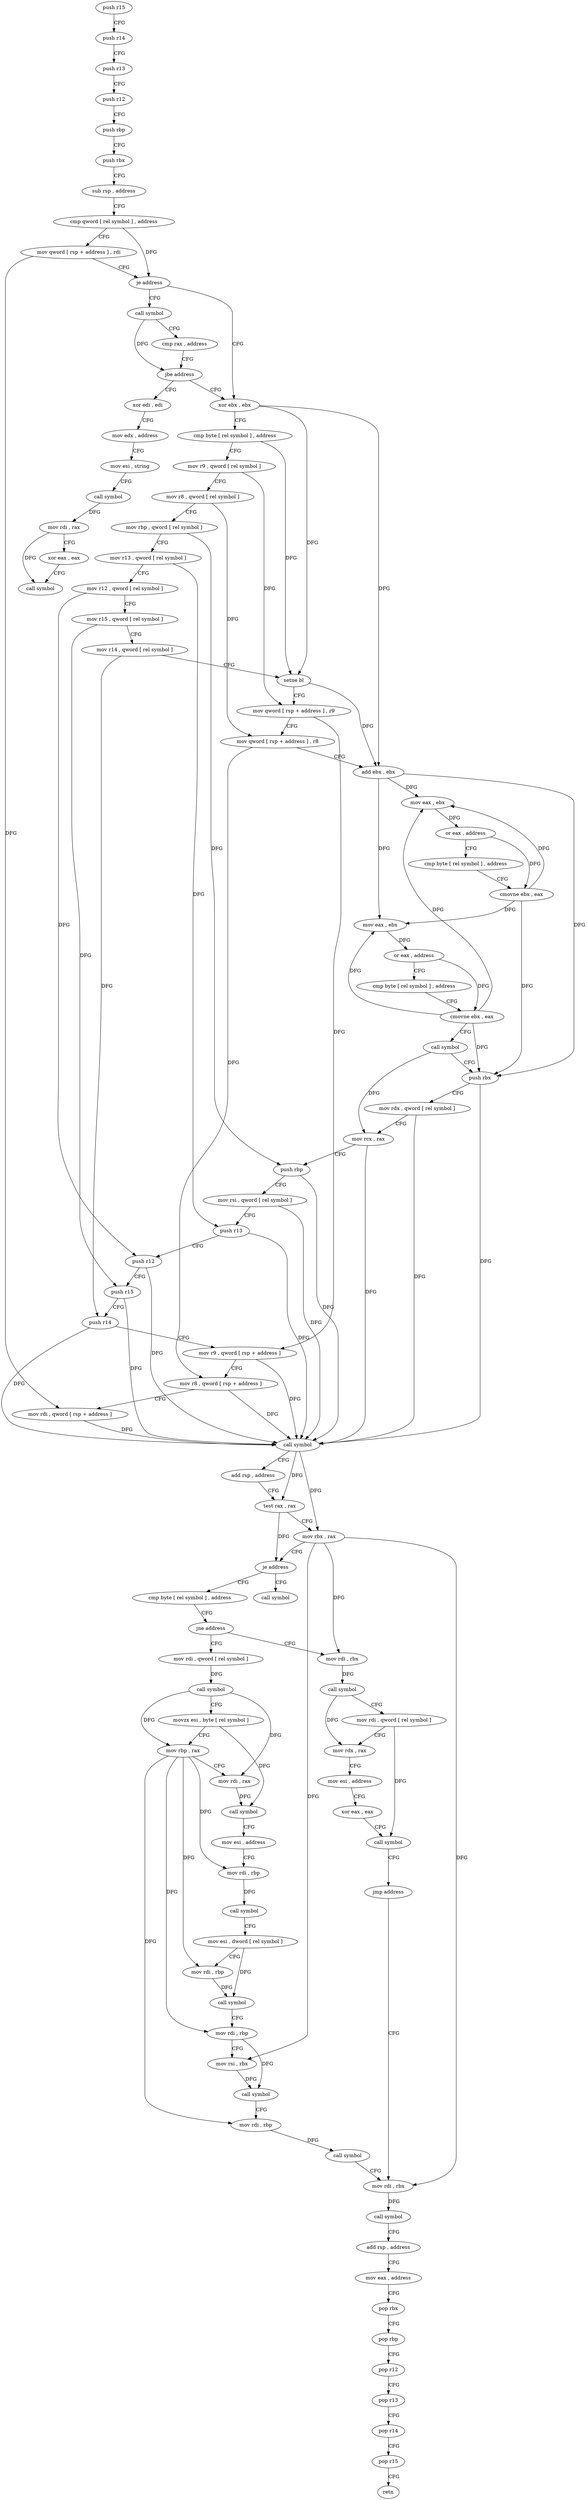 digraph "func" {
"4219312" [label = "push r15" ]
"4219314" [label = "push r14" ]
"4219316" [label = "push r13" ]
"4219318" [label = "push r12" ]
"4219320" [label = "push rbp" ]
"4219321" [label = "push rbx" ]
"4219322" [label = "sub rsp , address" ]
"4219326" [label = "cmp qword [ rel symbol ] , address" ]
"4219334" [label = "mov qword [ rsp + address ] , rdi" ]
"4219339" [label = "je address" ]
"4219680" [label = "call symbol" ]
"4219345" [label = "xor ebx , ebx" ]
"4219685" [label = "cmp rax , address" ]
"4219689" [label = "jbe address" ]
"4219695" [label = "xor edi , edi" ]
"4219347" [label = "cmp byte [ rel symbol ] , address" ]
"4219354" [label = "mov r9 , qword [ rel symbol ]" ]
"4219361" [label = "mov r8 , qword [ rel symbol ]" ]
"4219368" [label = "mov rbp , qword [ rel symbol ]" ]
"4219375" [label = "mov r13 , qword [ rel symbol ]" ]
"4219382" [label = "mov r12 , qword [ rel symbol ]" ]
"4219389" [label = "mov r15 , qword [ rel symbol ]" ]
"4219396" [label = "mov r14 , qword [ rel symbol ]" ]
"4219403" [label = "setne bl" ]
"4219406" [label = "mov qword [ rsp + address ] , r9" ]
"4219411" [label = "mov qword [ rsp + address ] , r8" ]
"4219416" [label = "add ebx , ebx" ]
"4219418" [label = "mov eax , ebx" ]
"4219420" [label = "or eax , address" ]
"4219423" [label = "cmp byte [ rel symbol ] , address" ]
"4219430" [label = "cmovne ebx , eax" ]
"4219433" [label = "mov eax , ebx" ]
"4219435" [label = "or eax , address" ]
"4219438" [label = "cmp byte [ rel symbol ] , address" ]
"4219445" [label = "cmovne ebx , eax" ]
"4219448" [label = "call symbol" ]
"4219453" [label = "push rbx" ]
"4219454" [label = "mov rdx , qword [ rel symbol ]" ]
"4219461" [label = "mov rcx , rax" ]
"4219464" [label = "push rbp" ]
"4219465" [label = "mov rsi , qword [ rel symbol ]" ]
"4219472" [label = "push r13" ]
"4219474" [label = "push r12" ]
"4219476" [label = "push r15" ]
"4219478" [label = "push r14" ]
"4219480" [label = "mov r9 , qword [ rsp + address ]" ]
"4219485" [label = "mov r8 , qword [ rsp + address ]" ]
"4219490" [label = "mov rdi , qword [ rsp + address ]" ]
"4219495" [label = "call symbol" ]
"4219500" [label = "add rsp , address" ]
"4219504" [label = "test rax , rax" ]
"4219507" [label = "mov rbx , rax" ]
"4219510" [label = "je address" ]
"4219664" [label = "call symbol" ]
"4219516" [label = "cmp byte [ rel symbol ] , address" ]
"4219697" [label = "mov edx , address" ]
"4219702" [label = "mov esi , string" ]
"4219707" [label = "call symbol" ]
"4219712" [label = "mov rdi , rax" ]
"4219715" [label = "xor eax , eax" ]
"4219717" [label = "call symbol" ]
"4219523" [label = "jne address" ]
"4219632" [label = "mov rdi , rbx" ]
"4219525" [label = "mov rdi , qword [ rel symbol ]" ]
"4219635" [label = "call symbol" ]
"4219640" [label = "mov rdi , qword [ rel symbol ]" ]
"4219647" [label = "mov rdx , rax" ]
"4219650" [label = "mov esi , address" ]
"4219655" [label = "xor eax , eax" ]
"4219657" [label = "call symbol" ]
"4219662" [label = "jmp address" ]
"4219601" [label = "mov rdi , rbx" ]
"4219532" [label = "call symbol" ]
"4219537" [label = "movzx esi , byte [ rel symbol ]" ]
"4219544" [label = "mov rbp , rax" ]
"4219547" [label = "mov rdi , rax" ]
"4219550" [label = "call symbol" ]
"4219555" [label = "mov esi , address" ]
"4219560" [label = "mov rdi , rbp" ]
"4219563" [label = "call symbol" ]
"4219568" [label = "mov esi , dword [ rel symbol ]" ]
"4219574" [label = "mov rdi , rbp" ]
"4219577" [label = "call symbol" ]
"4219582" [label = "mov rdi , rbp" ]
"4219585" [label = "mov rsi , rbx" ]
"4219588" [label = "call symbol" ]
"4219593" [label = "mov rdi , rbp" ]
"4219596" [label = "call symbol" ]
"4219604" [label = "call symbol" ]
"4219609" [label = "add rsp , address" ]
"4219613" [label = "mov eax , address" ]
"4219618" [label = "pop rbx" ]
"4219619" [label = "pop rbp" ]
"4219620" [label = "pop r12" ]
"4219622" [label = "pop r13" ]
"4219624" [label = "pop r14" ]
"4219626" [label = "pop r15" ]
"4219628" [label = "retn" ]
"4219312" -> "4219314" [ label = "CFG" ]
"4219314" -> "4219316" [ label = "CFG" ]
"4219316" -> "4219318" [ label = "CFG" ]
"4219318" -> "4219320" [ label = "CFG" ]
"4219320" -> "4219321" [ label = "CFG" ]
"4219321" -> "4219322" [ label = "CFG" ]
"4219322" -> "4219326" [ label = "CFG" ]
"4219326" -> "4219334" [ label = "CFG" ]
"4219326" -> "4219339" [ label = "DFG" ]
"4219334" -> "4219339" [ label = "CFG" ]
"4219334" -> "4219490" [ label = "DFG" ]
"4219339" -> "4219680" [ label = "CFG" ]
"4219339" -> "4219345" [ label = "CFG" ]
"4219680" -> "4219685" [ label = "CFG" ]
"4219680" -> "4219689" [ label = "DFG" ]
"4219345" -> "4219347" [ label = "CFG" ]
"4219345" -> "4219403" [ label = "DFG" ]
"4219345" -> "4219416" [ label = "DFG" ]
"4219685" -> "4219689" [ label = "CFG" ]
"4219689" -> "4219345" [ label = "CFG" ]
"4219689" -> "4219695" [ label = "CFG" ]
"4219695" -> "4219697" [ label = "CFG" ]
"4219347" -> "4219354" [ label = "CFG" ]
"4219347" -> "4219403" [ label = "DFG" ]
"4219354" -> "4219361" [ label = "CFG" ]
"4219354" -> "4219406" [ label = "DFG" ]
"4219361" -> "4219368" [ label = "CFG" ]
"4219361" -> "4219411" [ label = "DFG" ]
"4219368" -> "4219375" [ label = "CFG" ]
"4219368" -> "4219464" [ label = "DFG" ]
"4219375" -> "4219382" [ label = "CFG" ]
"4219375" -> "4219472" [ label = "DFG" ]
"4219382" -> "4219389" [ label = "CFG" ]
"4219382" -> "4219474" [ label = "DFG" ]
"4219389" -> "4219396" [ label = "CFG" ]
"4219389" -> "4219476" [ label = "DFG" ]
"4219396" -> "4219403" [ label = "CFG" ]
"4219396" -> "4219478" [ label = "DFG" ]
"4219403" -> "4219406" [ label = "CFG" ]
"4219403" -> "4219416" [ label = "DFG" ]
"4219406" -> "4219411" [ label = "CFG" ]
"4219406" -> "4219480" [ label = "DFG" ]
"4219411" -> "4219416" [ label = "CFG" ]
"4219411" -> "4219485" [ label = "DFG" ]
"4219416" -> "4219418" [ label = "DFG" ]
"4219416" -> "4219433" [ label = "DFG" ]
"4219416" -> "4219453" [ label = "DFG" ]
"4219418" -> "4219420" [ label = "DFG" ]
"4219420" -> "4219423" [ label = "CFG" ]
"4219420" -> "4219430" [ label = "DFG" ]
"4219423" -> "4219430" [ label = "CFG" ]
"4219430" -> "4219433" [ label = "DFG" ]
"4219430" -> "4219418" [ label = "DFG" ]
"4219430" -> "4219453" [ label = "DFG" ]
"4219433" -> "4219435" [ label = "DFG" ]
"4219435" -> "4219438" [ label = "CFG" ]
"4219435" -> "4219445" [ label = "DFG" ]
"4219438" -> "4219445" [ label = "CFG" ]
"4219445" -> "4219448" [ label = "CFG" ]
"4219445" -> "4219418" [ label = "DFG" ]
"4219445" -> "4219433" [ label = "DFG" ]
"4219445" -> "4219453" [ label = "DFG" ]
"4219448" -> "4219453" [ label = "CFG" ]
"4219448" -> "4219461" [ label = "DFG" ]
"4219453" -> "4219454" [ label = "CFG" ]
"4219453" -> "4219495" [ label = "DFG" ]
"4219454" -> "4219461" [ label = "CFG" ]
"4219454" -> "4219495" [ label = "DFG" ]
"4219461" -> "4219464" [ label = "CFG" ]
"4219461" -> "4219495" [ label = "DFG" ]
"4219464" -> "4219465" [ label = "CFG" ]
"4219464" -> "4219495" [ label = "DFG" ]
"4219465" -> "4219472" [ label = "CFG" ]
"4219465" -> "4219495" [ label = "DFG" ]
"4219472" -> "4219474" [ label = "CFG" ]
"4219472" -> "4219495" [ label = "DFG" ]
"4219474" -> "4219476" [ label = "CFG" ]
"4219474" -> "4219495" [ label = "DFG" ]
"4219476" -> "4219478" [ label = "CFG" ]
"4219476" -> "4219495" [ label = "DFG" ]
"4219478" -> "4219480" [ label = "CFG" ]
"4219478" -> "4219495" [ label = "DFG" ]
"4219480" -> "4219485" [ label = "CFG" ]
"4219480" -> "4219495" [ label = "DFG" ]
"4219485" -> "4219490" [ label = "CFG" ]
"4219485" -> "4219495" [ label = "DFG" ]
"4219490" -> "4219495" [ label = "DFG" ]
"4219495" -> "4219500" [ label = "CFG" ]
"4219495" -> "4219504" [ label = "DFG" ]
"4219495" -> "4219507" [ label = "DFG" ]
"4219500" -> "4219504" [ label = "CFG" ]
"4219504" -> "4219507" [ label = "CFG" ]
"4219504" -> "4219510" [ label = "DFG" ]
"4219507" -> "4219510" [ label = "CFG" ]
"4219507" -> "4219632" [ label = "DFG" ]
"4219507" -> "4219585" [ label = "DFG" ]
"4219507" -> "4219601" [ label = "DFG" ]
"4219510" -> "4219664" [ label = "CFG" ]
"4219510" -> "4219516" [ label = "CFG" ]
"4219516" -> "4219523" [ label = "CFG" ]
"4219697" -> "4219702" [ label = "CFG" ]
"4219702" -> "4219707" [ label = "CFG" ]
"4219707" -> "4219712" [ label = "DFG" ]
"4219712" -> "4219715" [ label = "CFG" ]
"4219712" -> "4219717" [ label = "DFG" ]
"4219715" -> "4219717" [ label = "CFG" ]
"4219523" -> "4219632" [ label = "CFG" ]
"4219523" -> "4219525" [ label = "CFG" ]
"4219632" -> "4219635" [ label = "DFG" ]
"4219525" -> "4219532" [ label = "DFG" ]
"4219635" -> "4219640" [ label = "CFG" ]
"4219635" -> "4219647" [ label = "DFG" ]
"4219640" -> "4219647" [ label = "CFG" ]
"4219640" -> "4219657" [ label = "DFG" ]
"4219647" -> "4219650" [ label = "CFG" ]
"4219650" -> "4219655" [ label = "CFG" ]
"4219655" -> "4219657" [ label = "CFG" ]
"4219657" -> "4219662" [ label = "CFG" ]
"4219662" -> "4219601" [ label = "CFG" ]
"4219601" -> "4219604" [ label = "DFG" ]
"4219532" -> "4219537" [ label = "CFG" ]
"4219532" -> "4219544" [ label = "DFG" ]
"4219532" -> "4219547" [ label = "DFG" ]
"4219537" -> "4219544" [ label = "CFG" ]
"4219537" -> "4219550" [ label = "DFG" ]
"4219544" -> "4219547" [ label = "CFG" ]
"4219544" -> "4219560" [ label = "DFG" ]
"4219544" -> "4219574" [ label = "DFG" ]
"4219544" -> "4219582" [ label = "DFG" ]
"4219544" -> "4219593" [ label = "DFG" ]
"4219547" -> "4219550" [ label = "DFG" ]
"4219550" -> "4219555" [ label = "CFG" ]
"4219555" -> "4219560" [ label = "CFG" ]
"4219560" -> "4219563" [ label = "DFG" ]
"4219563" -> "4219568" [ label = "CFG" ]
"4219568" -> "4219574" [ label = "CFG" ]
"4219568" -> "4219577" [ label = "DFG" ]
"4219574" -> "4219577" [ label = "DFG" ]
"4219577" -> "4219582" [ label = "CFG" ]
"4219582" -> "4219585" [ label = "CFG" ]
"4219582" -> "4219588" [ label = "DFG" ]
"4219585" -> "4219588" [ label = "DFG" ]
"4219588" -> "4219593" [ label = "CFG" ]
"4219593" -> "4219596" [ label = "DFG" ]
"4219596" -> "4219601" [ label = "CFG" ]
"4219604" -> "4219609" [ label = "CFG" ]
"4219609" -> "4219613" [ label = "CFG" ]
"4219613" -> "4219618" [ label = "CFG" ]
"4219618" -> "4219619" [ label = "CFG" ]
"4219619" -> "4219620" [ label = "CFG" ]
"4219620" -> "4219622" [ label = "CFG" ]
"4219622" -> "4219624" [ label = "CFG" ]
"4219624" -> "4219626" [ label = "CFG" ]
"4219626" -> "4219628" [ label = "CFG" ]
}
